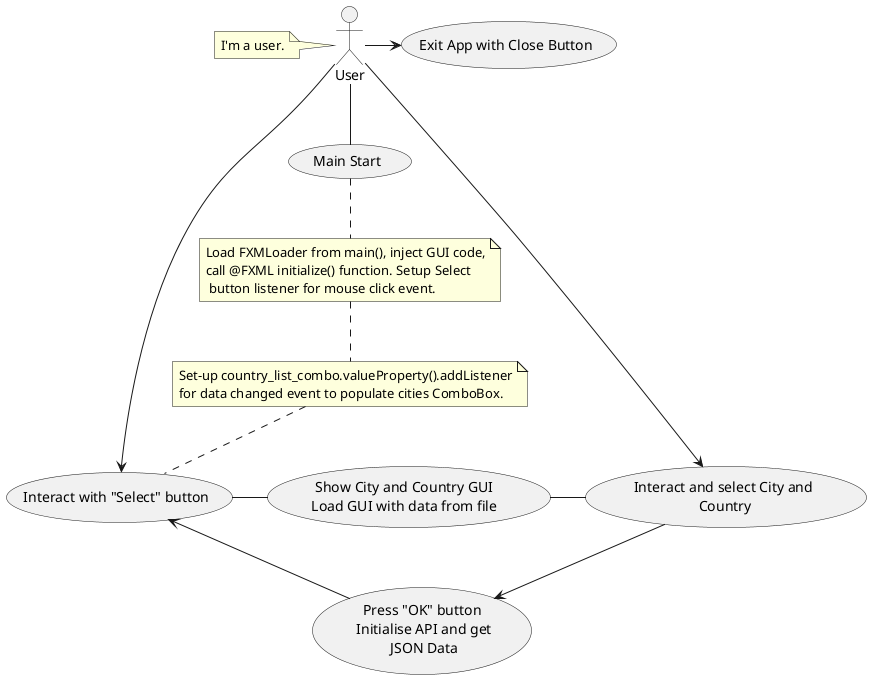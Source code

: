 @startuml
'https://plantuml.com/use-case-diagram


(Interact with "Select" button) as (Use)
(Show City and Country GUI\nLoad GUI with data from file) as (Use2)
(Interact and select City and\n Country) as (Use3)
(Press "OK" button\n Initialise API and get\n JSON Data) as (Use4)
(Exit App with Close Button) as (Use6)


User -- (Main Start)
User --> (Use)
(Use) - (Use2)
User -> (Use3)
(Use2) - (Use3)
(Use3) --> (Use4)
(Use) <-- (Use4)
User -> (Use6)


note left of User: I'm a user.


note "Set-up country_list_combo.valueProperty().addListener\nfor data changed event to populate cities ComboBox." as N3

note "Load FXMLoader from main(), inject GUI code,\ncall @FXML initialize() function. Setup Select\n button listener for mouse click event." as N2
(Main Start) .. N2
N2 .. N3
N3 .. (Use)
@enduml